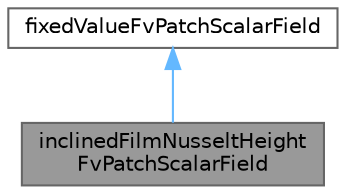 digraph "inclinedFilmNusseltHeightFvPatchScalarField"
{
 // LATEX_PDF_SIZE
  bgcolor="transparent";
  edge [fontname=Helvetica,fontsize=10,labelfontname=Helvetica,labelfontsize=10];
  node [fontname=Helvetica,fontsize=10,shape=box,height=0.2,width=0.4];
  Node1 [id="Node000001",label="inclinedFilmNusseltHeight\lFvPatchScalarField",height=0.2,width=0.4,color="gray40", fillcolor="grey60", style="filled", fontcolor="black",tooltip="Film height boundary condition for inclined films that imposes a sinusoidal perturbation on top of a ..."];
  Node2 -> Node1 [id="edge1_Node000001_Node000002",dir="back",color="steelblue1",style="solid",tooltip=" "];
  Node2 [id="Node000002",label="fixedValueFvPatchScalarField",height=0.2,width=0.4,color="gray40", fillcolor="white", style="filled",tooltip=" "];
}
